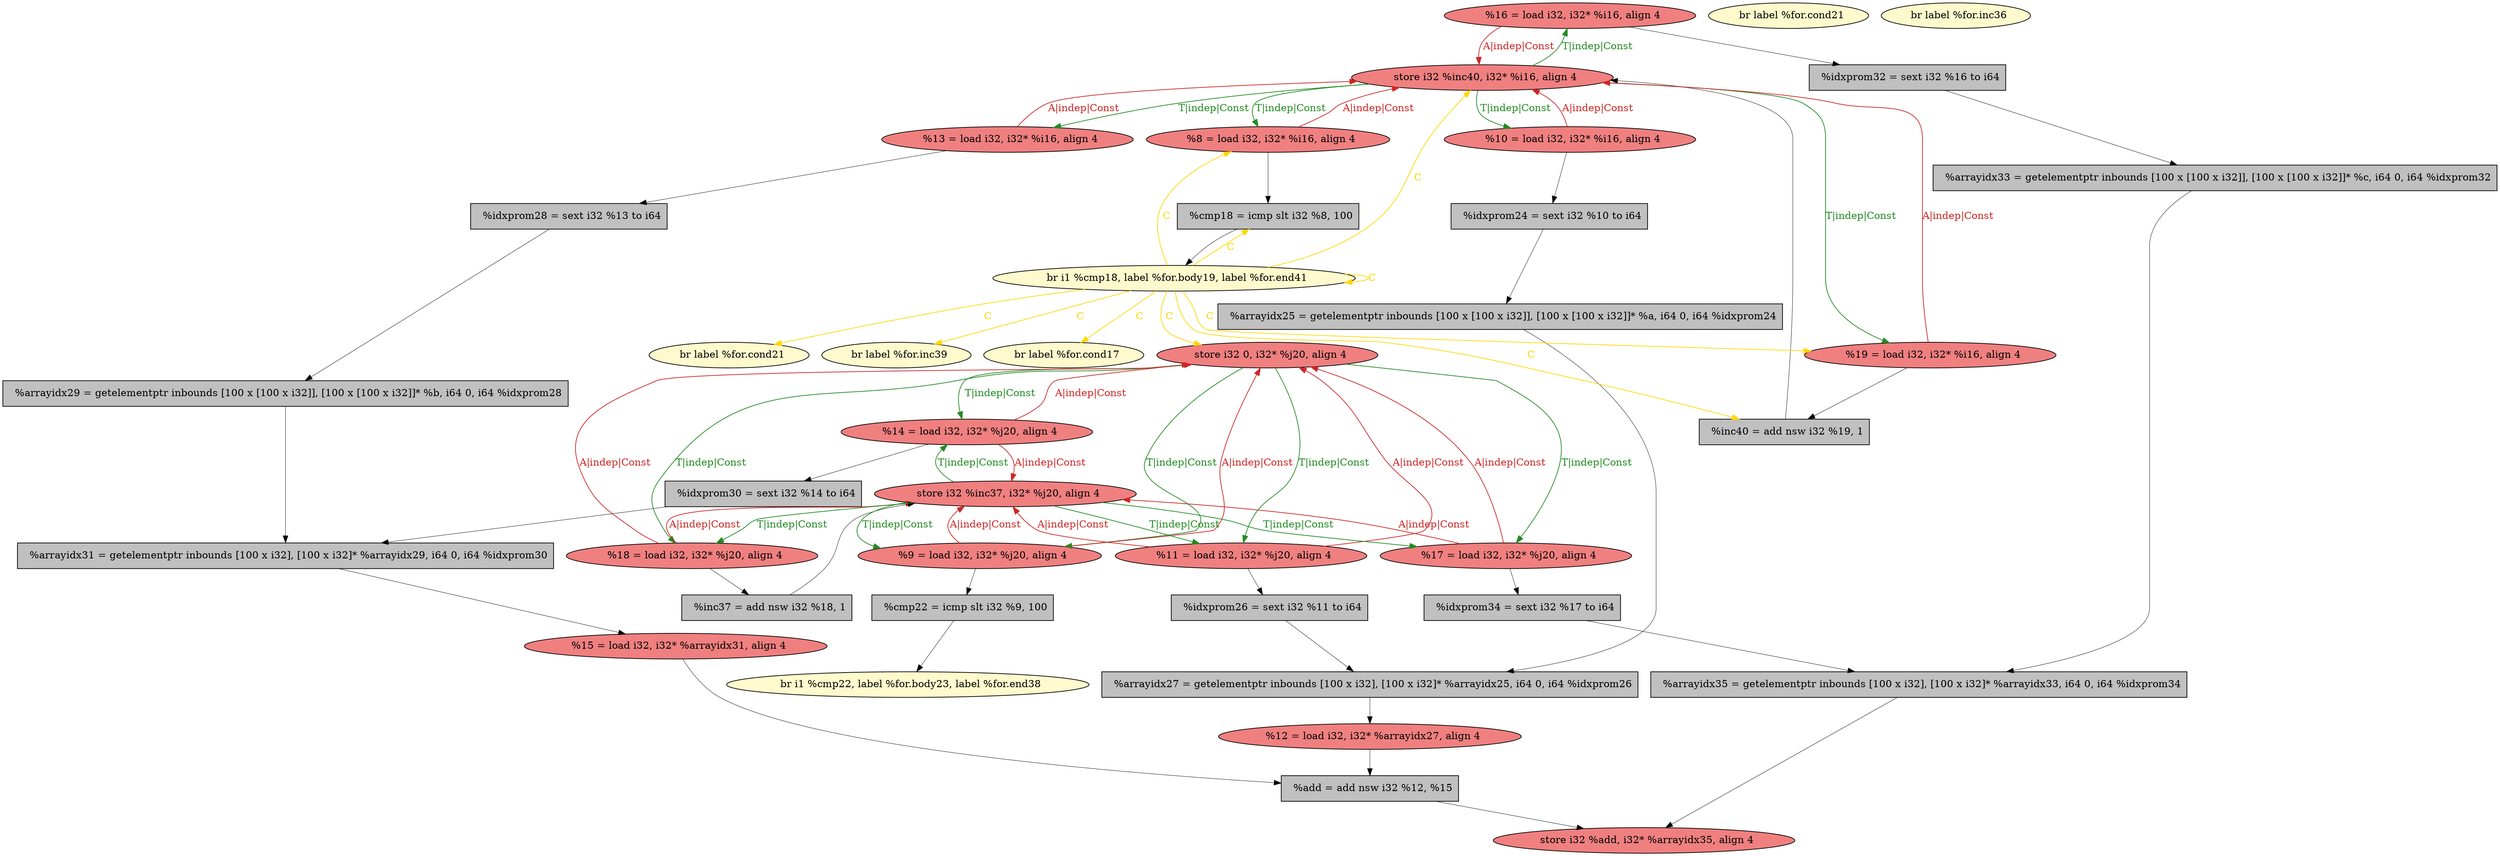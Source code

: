 
digraph G {


node1398 [fillcolor=lightcoral,label="  %16 = load i32, i32* %i16, align 4",shape=ellipse,style=filled ]
node1397 [fillcolor=grey,label="  %idxprom30 = sext i32 %14 to i64",shape=rectangle,style=filled ]
node1396 [fillcolor=grey,label="  %arrayidx29 = getelementptr inbounds [100 x [100 x i32]], [100 x [100 x i32]]* %b, i64 0, i64 %idxprom28",shape=rectangle,style=filled ]
node1374 [fillcolor=lemonchiffon,label="  br label %for.cond21",shape=ellipse,style=filled ]
node1372 [fillcolor=grey,label="  %arrayidx27 = getelementptr inbounds [100 x i32], [100 x i32]* %arrayidx25, i64 0, i64 %idxprom26",shape=rectangle,style=filled ]
node1371 [fillcolor=lightcoral,label="  store i32 %add, i32* %arrayidx35, align 4",shape=ellipse,style=filled ]
node1364 [fillcolor=grey,label="  %cmp22 = icmp slt i32 %9, 100",shape=rectangle,style=filled ]
node1369 [fillcolor=lightcoral,label="  %14 = load i32, i32* %j20, align 4",shape=ellipse,style=filled ]
node1360 [fillcolor=lightcoral,label="  %17 = load i32, i32* %j20, align 4",shape=ellipse,style=filled ]
node1365 [fillcolor=grey,label="  %idxprom24 = sext i32 %10 to i64",shape=rectangle,style=filled ]
node1359 [fillcolor=grey,label="  %idxprom34 = sext i32 %17 to i64",shape=rectangle,style=filled ]
node1383 [fillcolor=grey,label="  %add = add nsw i32 %12, %15",shape=rectangle,style=filled ]
node1390 [fillcolor=grey,label="  %arrayidx31 = getelementptr inbounds [100 x i32], [100 x i32]* %arrayidx29, i64 0, i64 %idxprom30",shape=rectangle,style=filled ]
node1361 [fillcolor=lightcoral,label="  store i32 0, i32* %j20, align 4",shape=ellipse,style=filled ]
node1395 [fillcolor=lightcoral,label="  %18 = load i32, i32* %j20, align 4",shape=ellipse,style=filled ]
node1362 [fillcolor=grey,label="  %cmp18 = icmp slt i32 %8, 100",shape=rectangle,style=filled ]
node1363 [fillcolor=lemonchiffon,label="  br i1 %cmp22, label %for.body23, label %for.end38",shape=ellipse,style=filled ]
node1386 [fillcolor=grey,label="  %arrayidx25 = getelementptr inbounds [100 x [100 x i32]], [100 x [100 x i32]]* %a, i64 0, i64 %idxprom24",shape=rectangle,style=filled ]
node1368 [fillcolor=lightcoral,label="  store i32 %inc40, i32* %i16, align 4",shape=ellipse,style=filled ]
node1388 [fillcolor=lemonchiffon,label="  br label %for.cond21",shape=ellipse,style=filled ]
node1366 [fillcolor=lemonchiffon,label="  br label %for.inc36",shape=ellipse,style=filled ]
node1392 [fillcolor=lemonchiffon,label="  br label %for.inc39",shape=ellipse,style=filled ]
node1376 [fillcolor=grey,label="  %inc40 = add nsw i32 %19, 1",shape=rectangle,style=filled ]
node1381 [fillcolor=lightcoral,label="  %10 = load i32, i32* %i16, align 4",shape=ellipse,style=filled ]
node1384 [fillcolor=lightcoral,label="  %19 = load i32, i32* %i16, align 4",shape=ellipse,style=filled ]
node1375 [fillcolor=lemonchiffon,label="  br label %for.cond17",shape=ellipse,style=filled ]
node1394 [fillcolor=grey,label="  %idxprom32 = sext i32 %16 to i64",shape=rectangle,style=filled ]
node1373 [fillcolor=lightcoral,label="  %9 = load i32, i32* %j20, align 4",shape=ellipse,style=filled ]
node1382 [fillcolor=lightcoral,label="  %11 = load i32, i32* %j20, align 4",shape=ellipse,style=filled ]
node1377 [fillcolor=lightcoral,label="  %15 = load i32, i32* %arrayidx31, align 4",shape=ellipse,style=filled ]
node1378 [fillcolor=grey,label="  %inc37 = add nsw i32 %18, 1",shape=rectangle,style=filled ]
node1393 [fillcolor=grey,label="  %idxprom28 = sext i32 %13 to i64",shape=rectangle,style=filled ]
node1367 [fillcolor=lightcoral,label="  store i32 %inc37, i32* %j20, align 4",shape=ellipse,style=filled ]
node1380 [fillcolor=lightcoral,label="  %12 = load i32, i32* %arrayidx27, align 4",shape=ellipse,style=filled ]
node1385 [fillcolor=lightcoral,label="  %8 = load i32, i32* %i16, align 4",shape=ellipse,style=filled ]
node1370 [fillcolor=grey,label="  %arrayidx33 = getelementptr inbounds [100 x [100 x i32]], [100 x [100 x i32]]* %c, i64 0, i64 %idxprom32",shape=rectangle,style=filled ]
node1379 [fillcolor=grey,label="  %arrayidx35 = getelementptr inbounds [100 x i32], [100 x i32]* %arrayidx33, i64 0, i64 %idxprom34",shape=rectangle,style=filled ]
node1387 [fillcolor=grey,label="  %idxprom26 = sext i32 %11 to i64",shape=rectangle,style=filled ]
node1389 [fillcolor=lightcoral,label="  %13 = load i32, i32* %i16, align 4",shape=ellipse,style=filled ]
node1391 [fillcolor=lemonchiffon,label="  br i1 %cmp18, label %for.body19, label %for.end41",shape=ellipse,style=filled ]

node1385->node1362 [style=solid,color=black,label="",penwidth=0.5,fontcolor=black ]
node1377->node1383 [style=solid,color=black,label="",penwidth=0.5,fontcolor=black ]
node1391->node1361 [style=solid,color=gold,label="C",penwidth=1.0,fontcolor=gold ]
node1373->node1364 [style=solid,color=black,label="",penwidth=0.5,fontcolor=black ]
node1382->node1361 [style=solid,color=firebrick3,label="A|indep|Const",penwidth=1.0,fontcolor=firebrick3 ]
node1369->node1397 [style=solid,color=black,label="",penwidth=0.5,fontcolor=black ]
node1395->node1361 [style=solid,color=firebrick3,label="A|indep|Const",penwidth=1.0,fontcolor=firebrick3 ]
node1361->node1395 [style=solid,color=forestgreen,label="T|indep|Const",penwidth=1.0,fontcolor=forestgreen ]
node1391->node1362 [style=solid,color=gold,label="C",penwidth=1.0,fontcolor=gold ]
node1387->node1372 [style=solid,color=black,label="",penwidth=0.5,fontcolor=black ]
node1376->node1368 [style=solid,color=black,label="",penwidth=0.5,fontcolor=black ]
node1381->node1365 [style=solid,color=black,label="",penwidth=0.5,fontcolor=black ]
node1391->node1385 [style=solid,color=gold,label="C",penwidth=1.0,fontcolor=gold ]
node1381->node1368 [style=solid,color=firebrick3,label="A|indep|Const",penwidth=1.0,fontcolor=firebrick3 ]
node1394->node1370 [style=solid,color=black,label="",penwidth=0.5,fontcolor=black ]
node1395->node1378 [style=solid,color=black,label="",penwidth=0.5,fontcolor=black ]
node1368->node1381 [style=solid,color=forestgreen,label="T|indep|Const",penwidth=1.0,fontcolor=forestgreen ]
node1389->node1393 [style=solid,color=black,label="",penwidth=0.5,fontcolor=black ]
node1360->node1359 [style=solid,color=black,label="",penwidth=0.5,fontcolor=black ]
node1380->node1383 [style=solid,color=black,label="",penwidth=0.5,fontcolor=black ]
node1384->node1368 [style=solid,color=firebrick3,label="A|indep|Const",penwidth=1.0,fontcolor=firebrick3 ]
node1369->node1361 [style=solid,color=firebrick3,label="A|indep|Const",penwidth=1.0,fontcolor=firebrick3 ]
node1391->node1388 [style=solid,color=gold,label="C",penwidth=1.0,fontcolor=gold ]
node1361->node1360 [style=solid,color=forestgreen,label="T|indep|Const",penwidth=1.0,fontcolor=forestgreen ]
node1391->node1391 [style=solid,color=gold,label="C",penwidth=1.0,fontcolor=gold ]
node1398->node1368 [style=solid,color=firebrick3,label="A|indep|Const",penwidth=1.0,fontcolor=firebrick3 ]
node1382->node1367 [style=solid,color=firebrick3,label="A|indep|Const",penwidth=1.0,fontcolor=firebrick3 ]
node1382->node1387 [style=solid,color=black,label="",penwidth=0.5,fontcolor=black ]
node1361->node1369 [style=solid,color=forestgreen,label="T|indep|Const",penwidth=1.0,fontcolor=forestgreen ]
node1368->node1398 [style=solid,color=forestgreen,label="T|indep|Const",penwidth=1.0,fontcolor=forestgreen ]
node1369->node1367 [style=solid,color=firebrick3,label="A|indep|Const",penwidth=1.0,fontcolor=firebrick3 ]
node1384->node1376 [style=solid,color=black,label="",penwidth=0.5,fontcolor=black ]
node1395->node1367 [style=solid,color=firebrick3,label="A|indep|Const",penwidth=1.0,fontcolor=firebrick3 ]
node1367->node1373 [style=solid,color=forestgreen,label="T|indep|Const",penwidth=1.0,fontcolor=forestgreen ]
node1361->node1382 [style=solid,color=forestgreen,label="T|indep|Const",penwidth=1.0,fontcolor=forestgreen ]
node1391->node1375 [style=solid,color=gold,label="C",penwidth=1.0,fontcolor=gold ]
node1398->node1394 [style=solid,color=black,label="",penwidth=0.5,fontcolor=black ]
node1391->node1376 [style=solid,color=gold,label="C",penwidth=1.0,fontcolor=gold ]
node1360->node1361 [style=solid,color=firebrick3,label="A|indep|Const",penwidth=1.0,fontcolor=firebrick3 ]
node1368->node1384 [style=solid,color=forestgreen,label="T|indep|Const",penwidth=1.0,fontcolor=forestgreen ]
node1391->node1368 [style=solid,color=gold,label="C",penwidth=1.0,fontcolor=gold ]
node1379->node1371 [style=solid,color=black,label="",penwidth=0.5,fontcolor=black ]
node1368->node1385 [style=solid,color=forestgreen,label="T|indep|Const",penwidth=1.0,fontcolor=forestgreen ]
node1360->node1367 [style=solid,color=firebrick3,label="A|indep|Const",penwidth=1.0,fontcolor=firebrick3 ]
node1372->node1380 [style=solid,color=black,label="",penwidth=0.5,fontcolor=black ]
node1391->node1384 [style=solid,color=gold,label="C",penwidth=1.0,fontcolor=gold ]
node1383->node1371 [style=solid,color=black,label="",penwidth=0.5,fontcolor=black ]
node1391->node1392 [style=solid,color=gold,label="C",penwidth=1.0,fontcolor=gold ]
node1367->node1360 [style=solid,color=forestgreen,label="T|indep|Const",penwidth=1.0,fontcolor=forestgreen ]
node1367->node1382 [style=solid,color=forestgreen,label="T|indep|Const",penwidth=1.0,fontcolor=forestgreen ]
node1368->node1389 [style=solid,color=forestgreen,label="T|indep|Const",penwidth=1.0,fontcolor=forestgreen ]
node1389->node1368 [style=solid,color=firebrick3,label="A|indep|Const",penwidth=1.0,fontcolor=firebrick3 ]
node1367->node1369 [style=solid,color=forestgreen,label="T|indep|Const",penwidth=1.0,fontcolor=forestgreen ]
node1373->node1361 [style=solid,color=firebrick3,label="A|indep|Const",penwidth=1.0,fontcolor=firebrick3 ]
node1390->node1377 [style=solid,color=black,label="",penwidth=0.5,fontcolor=black ]
node1361->node1373 [style=solid,color=forestgreen,label="T|indep|Const",penwidth=1.0,fontcolor=forestgreen ]
node1378->node1367 [style=solid,color=black,label="",penwidth=0.5,fontcolor=black ]
node1362->node1391 [style=solid,color=black,label="",penwidth=0.5,fontcolor=black ]
node1367->node1395 [style=solid,color=forestgreen,label="T|indep|Const",penwidth=1.0,fontcolor=forestgreen ]
node1370->node1379 [style=solid,color=black,label="",penwidth=0.5,fontcolor=black ]
node1365->node1386 [style=solid,color=black,label="",penwidth=0.5,fontcolor=black ]
node1359->node1379 [style=solid,color=black,label="",penwidth=0.5,fontcolor=black ]
node1393->node1396 [style=solid,color=black,label="",penwidth=0.5,fontcolor=black ]
node1386->node1372 [style=solid,color=black,label="",penwidth=0.5,fontcolor=black ]
node1397->node1390 [style=solid,color=black,label="",penwidth=0.5,fontcolor=black ]
node1373->node1367 [style=solid,color=firebrick3,label="A|indep|Const",penwidth=1.0,fontcolor=firebrick3 ]
node1396->node1390 [style=solid,color=black,label="",penwidth=0.5,fontcolor=black ]
node1385->node1368 [style=solid,color=firebrick3,label="A|indep|Const",penwidth=1.0,fontcolor=firebrick3 ]
node1364->node1363 [style=solid,color=black,label="",penwidth=0.5,fontcolor=black ]


}
